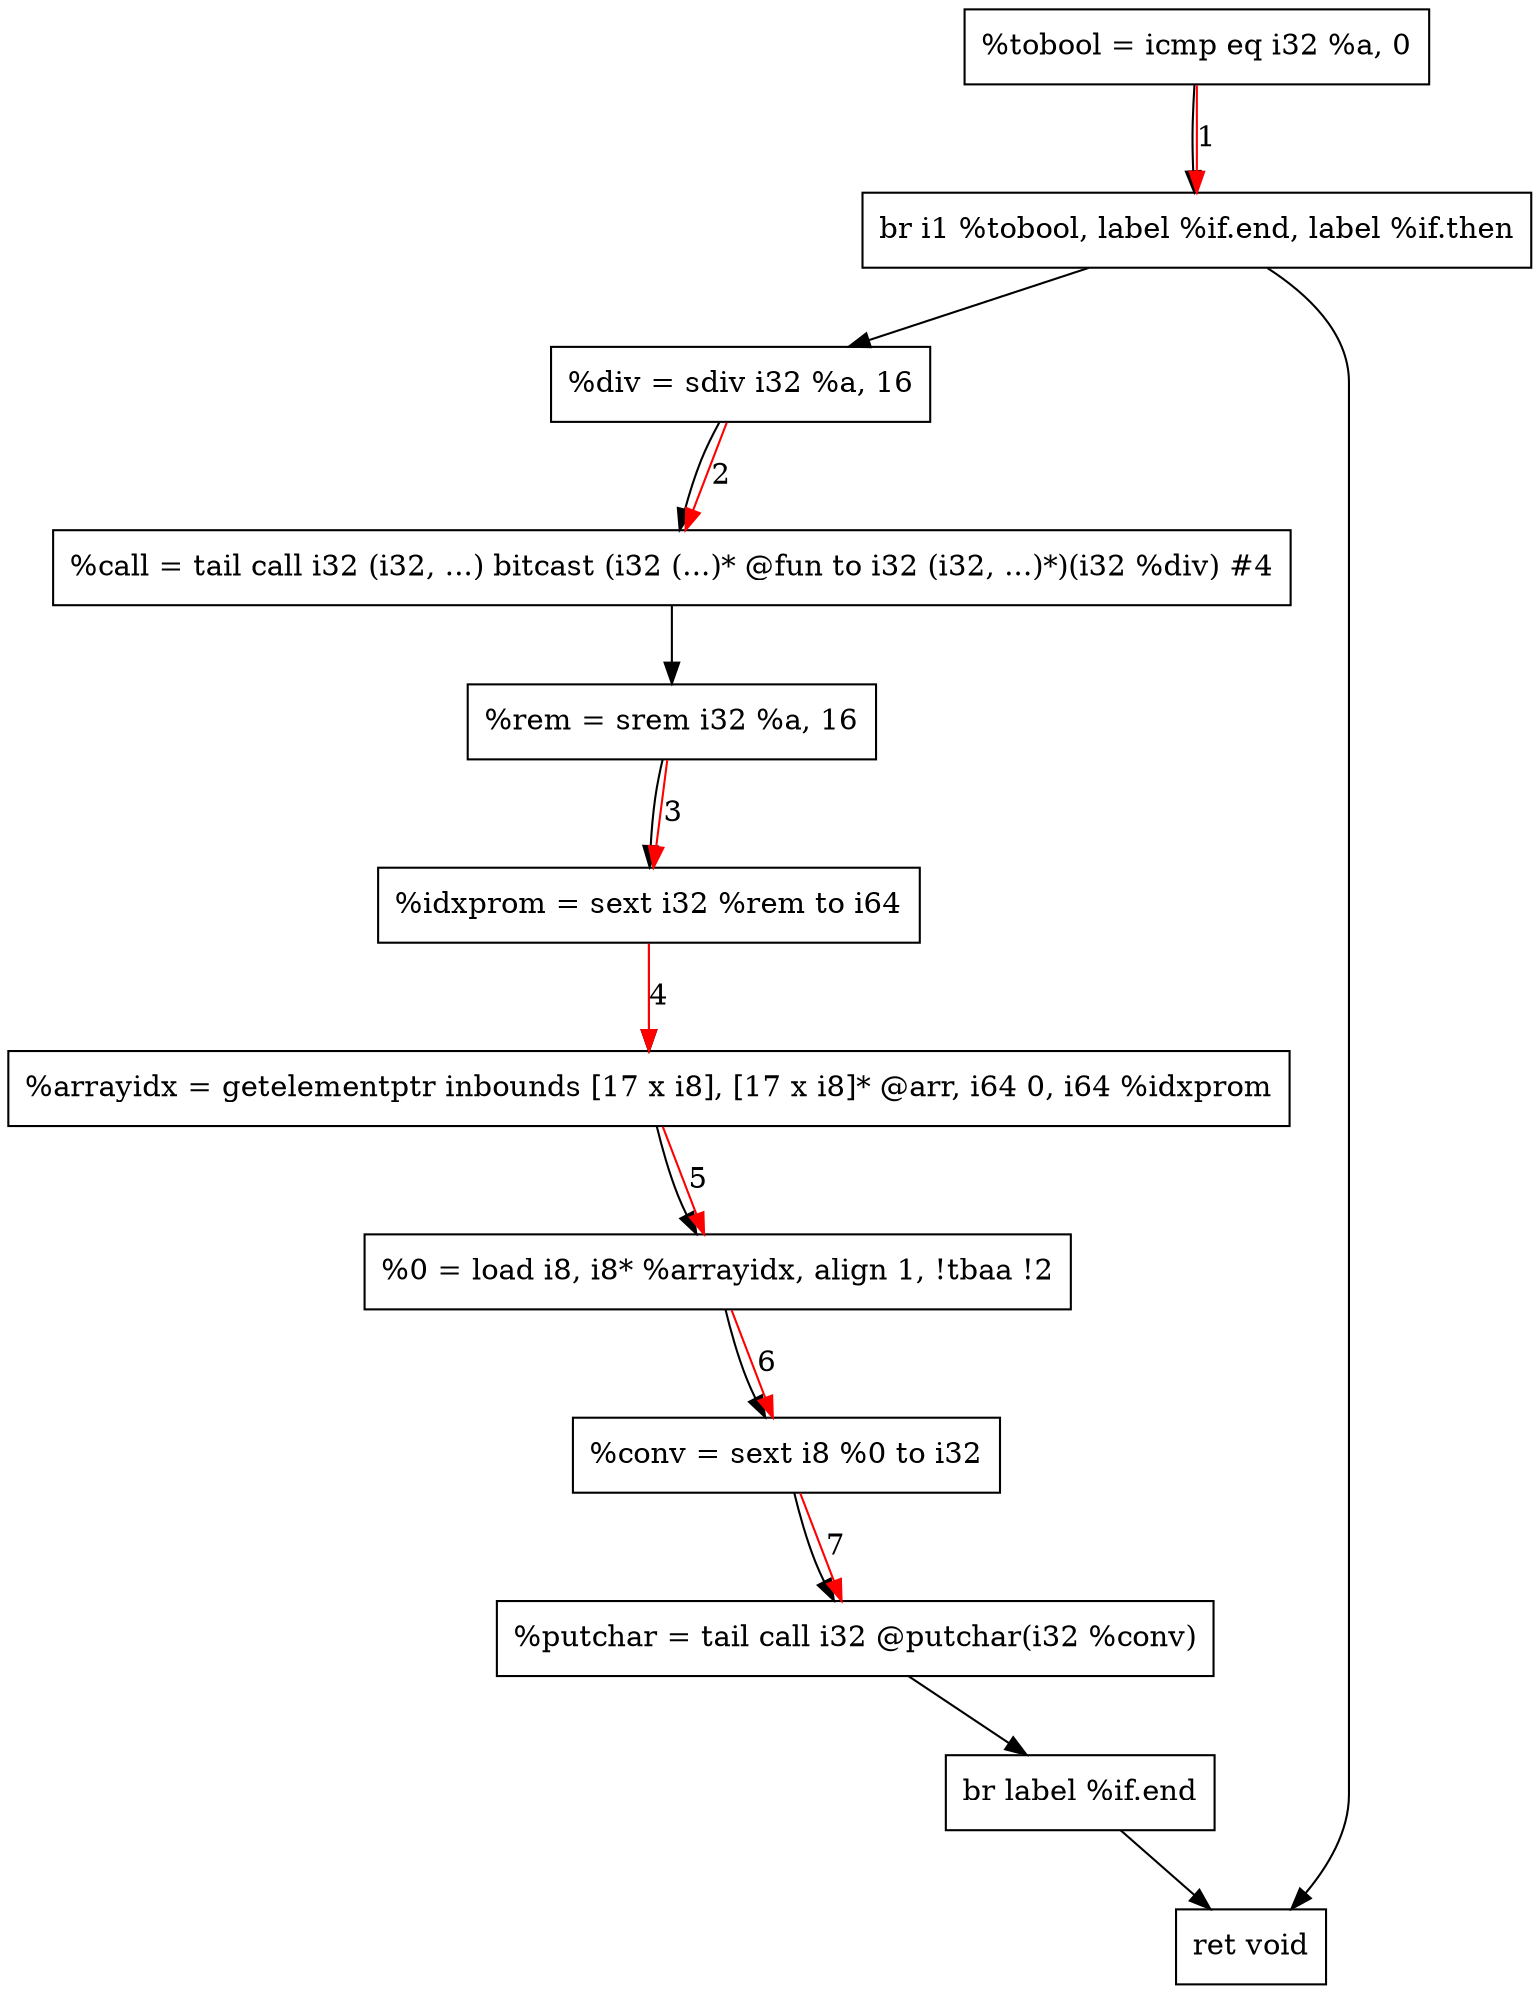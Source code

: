 digraph "CDFG for'func' function" {
	Node0x55e6571b9fd0[shape=record, label="  %tobool = icmp eq i32 %a, 0"]
	Node0x55e657143c98[shape=record, label="  br i1 %tobool, label %if.end, label %if.then"]
	Node0x55e6571ba1b0[shape=record, label="  %div = sdiv i32 %a, 16"]
	Node0x55e6571ba500[shape=record, label="  %call = tail call i32 (i32, ...) bitcast (i32 (...)* @fun to i32 (i32, ...)*)(i32 %div) #4"]
	Node0x55e6571ba5f0[shape=record, label="  %rem = srem i32 %a, 16"]
	Node0x55e6571ba668[shape=record, label="  %idxprom = sext i32 %rem to i64"]
	Node0x55e6571ba748[shape=record, label="  %arrayidx = getelementptr inbounds [17 x i8], [17 x i8]* @arr, i64 0, i64 %idxprom"]
	Node0x55e6571ba7e8[shape=record, label="  %0 = load i8, i8* %arrayidx, align 1, !tbaa !2"]
	Node0x55e6571bb718[shape=record, label="  %conv = sext i8 %0 to i32"]
	Node0x55e6571bb860[shape=record, label="  %putchar = tail call i32 @putchar(i32 %conv)"]
	Node0x55e6571bb938[shape=record, label="  br label %if.end"]
	Node0x55e6571bb980[shape=record, label="  ret void"]
	Node0x55e6571b9fd0 -> Node0x55e657143c98
	Node0x55e657143c98 -> Node0x55e6571bb980
	Node0x55e657143c98 -> Node0x55e6571ba1b0
	Node0x55e6571ba1b0 -> Node0x55e6571ba500
	Node0x55e6571ba500 -> Node0x55e6571ba5f0
	Node0x55e6571ba5f0 -> Node0x55e6571ba668
	Node0x55e6571ba668 -> Node0x55e6571ba748
	Node0x55e6571ba748 -> Node0x55e6571ba7e8
	Node0x55e6571ba7e8 -> Node0x55e6571bb718
	Node0x55e6571bb718 -> Node0x55e6571bb860
	Node0x55e6571bb860 -> Node0x55e6571bb938
	Node0x55e6571bb938 -> Node0x55e6571bb980
edge [color=red]
	Node0x55e6571b9fd0 -> Node0x55e657143c98[label="1"]
	Node0x55e6571ba1b0 -> Node0x55e6571ba500[label="2"]
	Node0x55e6571ba5f0 -> Node0x55e6571ba668[label="3"]
	Node0x55e6571ba668 -> Node0x55e6571ba748[label="4"]
	Node0x55e6571ba748 -> Node0x55e6571ba7e8[label="5"]
	Node0x55e6571ba7e8 -> Node0x55e6571bb718[label="6"]
	Node0x55e6571bb718 -> Node0x55e6571bb860[label="7"]
}
